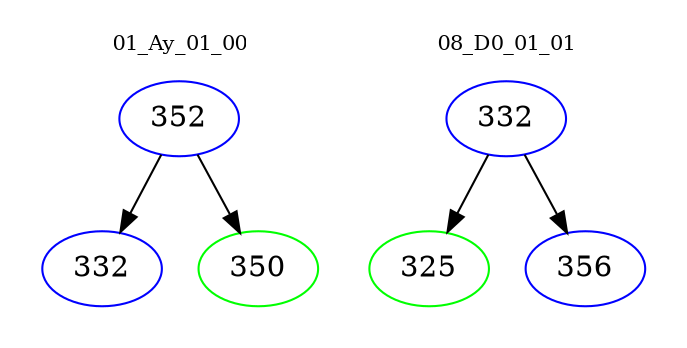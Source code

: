 digraph{
subgraph cluster_0 {
color = white
label = "01_Ay_01_00";
fontsize=10;
T0_352 [label="352", color="blue"]
T0_352 -> T0_332 [color="black"]
T0_332 [label="332", color="blue"]
T0_352 -> T0_350 [color="black"]
T0_350 [label="350", color="green"]
}
subgraph cluster_1 {
color = white
label = "08_D0_01_01";
fontsize=10;
T1_332 [label="332", color="blue"]
T1_332 -> T1_325 [color="black"]
T1_325 [label="325", color="green"]
T1_332 -> T1_356 [color="black"]
T1_356 [label="356", color="blue"]
}
}
